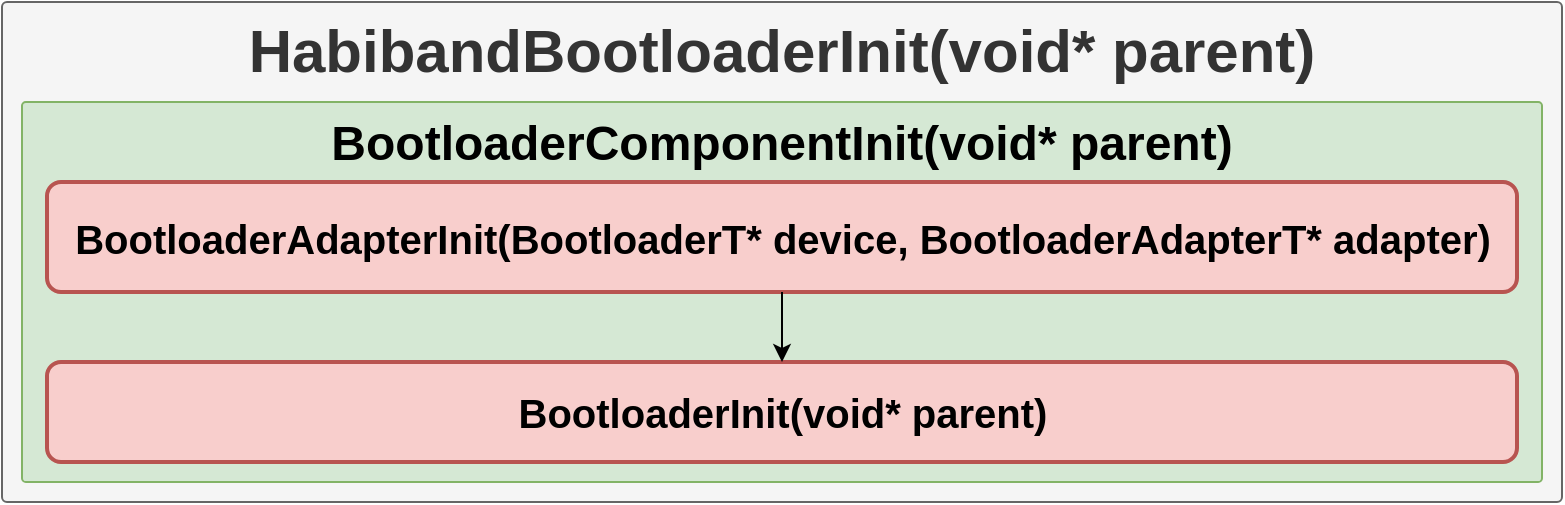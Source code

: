 <mxfile version="13.9.9" type="device" pages="8"><diagram id="EQhAou_zvEscubx9BsLe" name="Initialization"><mxGraphModel dx="2740" dy="806" grid="1" gridSize="10" guides="1" tooltips="1" connect="1" arrows="1" fold="1" page="1" pageScale="1" pageWidth="827" pageHeight="1169" math="0" shadow="0"><root><mxCell id="0"/><mxCell id="1" parent="0"/><mxCell id="KhD2S0dpY6zqO7Lz2CO4-43" value="" style="edgeStyle=orthogonalEdgeStyle;rounded=0;orthogonalLoop=1;jettySize=auto;html=1;fontSize=24;entryX=0.5;entryY=0;entryDx=0;entryDy=0;exitX=0.5;exitY=1;exitDx=0;exitDy=0;" parent="1" edge="1"><mxGeometry relative="1" as="geometry"><mxPoint x="-1397" y="190" as="sourcePoint"/><mxPoint x="-1397" y="225" as="targetPoint"/></mxGeometry></mxCell><mxCell id="Tn6z6TzzC2mBF9WSySF_-2" value="HabibandBootloaderInit(void* parent)" style="rounded=1;whiteSpace=wrap;arcSize=1;verticalAlign=top;fontSize=30;fontStyle=1;fillColor=#f5f5f5;strokeColor=#666666;fontColor=#333333;" parent="1" vertex="1"><mxGeometry x="-1654" width="780" height="250" as="geometry"/></mxCell><mxCell id="Tn6z6TzzC2mBF9WSySF_-5" value="BootloaderComponentInit(void* parent)" style="rounded=1;whiteSpace=wrap;arcSize=1;verticalAlign=top;fontSize=24;fontStyle=1;fillColor=#d5e8d4;strokeColor=#82b366;" parent="1" vertex="1"><mxGeometry x="-1644" y="50" width="760" height="190" as="geometry"/></mxCell><mxCell id="Tn6z6TzzC2mBF9WSySF_-6" value="BootloaderAdapterInit(BootloaderT* device, BootloaderAdapterT* adapter)" style="rounded=1;whiteSpace=wrap;absoluteArcSize=1;arcSize=14;strokeWidth=2;fontSize=20;fillColor=#f8cecc;strokeColor=#b85450;verticalAlign=middle;fontStyle=1;" parent="1" vertex="1"><mxGeometry x="-1631.5" y="90" width="735" height="55" as="geometry"/></mxCell><mxCell id="Tn6z6TzzC2mBF9WSySF_-7" value="BootloaderInit(void* parent)" style="rounded=1;whiteSpace=wrap;absoluteArcSize=1;arcSize=14;strokeWidth=2;fontSize=20;verticalAlign=middle;fontStyle=1;fillColor=#f8cecc;strokeColor=#b85450;" parent="1" vertex="1"><mxGeometry x="-1631.5" y="180" width="735" height="50" as="geometry"/></mxCell><mxCell id="Tn6z6TzzC2mBF9WSySF_-8" value="" style="edgeStyle=orthogonalEdgeStyle;rounded=0;orthogonalLoop=1;jettySize=auto;html=1;fontSize=24;entryX=0.5;entryY=0;entryDx=0;entryDy=0;exitX=0.5;exitY=1;exitDx=0;exitDy=0;" parent="1" source="Tn6z6TzzC2mBF9WSySF_-6" target="Tn6z6TzzC2mBF9WSySF_-7" edge="1"><mxGeometry relative="1" as="geometry"><mxPoint x="-1394" y="360" as="sourcePoint"/><mxPoint x="-1394.26" y="255" as="targetPoint"/></mxGeometry></mxCell></root></mxGraphModel></diagram><diagram id="SISgFj5yGPxr0LMOMYaq" name="TimeSynchronization"><mxGraphModel dx="3567" dy="806" grid="1" gridSize="10" guides="1" tooltips="1" connect="1" arrows="1" fold="1" page="1" pageScale="1" pageWidth="827" pageHeight="1169" math="0" shadow="0"><root><mxCell id="MiS04i1zsp5ImYrdCkIp-0"/><mxCell id="MiS04i1zsp5ImYrdCkIp-1" parent="MiS04i1zsp5ImYrdCkIp-0"/><mxCell id="-2JEEyVmmZxHqqxkoihk-0" value="HabibandBootloaderTimeSynchronization()" style="rounded=1;whiteSpace=wrap;arcSize=1;verticalAlign=top;fontSize=26;fontStyle=1;fillColor=#f5f5f5;strokeColor=#666666;fontColor=#333333;" parent="MiS04i1zsp5ImYrdCkIp-1" vertex="1"><mxGeometry x="-2481" width="641" height="100" as="geometry"/></mxCell><mxCell id="-2JEEyVmmZxHqqxkoihk-1" value="BootloaderTimeSynchronization()" style="rounded=1;whiteSpace=wrap;absoluteArcSize=0;arcSize=1;strokeWidth=1;fillColor=#d5e8d4;strokeColor=#82b366;fontSize=24;verticalAlign=middle;fontStyle=1" parent="MiS04i1zsp5ImYrdCkIp-1" vertex="1"><mxGeometry x="-2470.5" y="40" width="620" height="50" as="geometry"/></mxCell></root></mxGraphModel></diagram><diagram id="pnfVOslRu5w8GlN3IZv4" name="Handler"><mxGraphModel dx="4394" dy="806" grid="1" gridSize="10" guides="1" tooltips="1" connect="1" arrows="1" fold="1" page="1" pageScale="1" pageWidth="827" pageHeight="1169" math="0" shadow="0"><root><mxCell id="DvjNjfBV08ft4x4Bhoxh-0"/><mxCell id="DvjNjfBV08ft4x4Bhoxh-1" parent="DvjNjfBV08ft4x4Bhoxh-0"/><mxCell id="l_MegelKVFdH6vKVnPw8-3" value="HabibandBootloaderHandler()" style="rounded=1;whiteSpace=wrap;arcSize=1;verticalAlign=top;fontSize=24;fontStyle=1;fillColor=#f5f5f5;strokeColor=#666666;fontColor=#333333;" parent="DvjNjfBV08ft4x4Bhoxh-1" vertex="1"><mxGeometry x="-3300" width="637" height="100" as="geometry"/></mxCell><mxCell id="ed4k-qnPfKMpXcJzPxXv-0" value="BootloaderHandler()" style="rounded=1;whiteSpace=wrap;absoluteArcSize=0;arcSize=1;strokeWidth=1;fillColor=#d5e8d4;strokeColor=#82b366;fontSize=24;verticalAlign=middle;fontStyle=1" parent="DvjNjfBV08ft4x4Bhoxh-1" vertex="1"><mxGeometry x="-3293" y="40" width="620" height="50" as="geometry"/></mxCell></root></mxGraphModel></diagram><diagram id="zD4C8Q002wzi0bX1B9tf" name="DownloadingFirmware"><mxGraphModel dx="621" dy="461" grid="1" gridSize="10" guides="1" tooltips="1" connect="1" arrows="1" fold="1" page="1" pageScale="1" pageWidth="827" pageHeight="1169" math="0" shadow="0"><root><mxCell id="vvoQHlrk4PGB1HKHmTjZ-0"/><mxCell id="vvoQHlrk4PGB1HKHmTjZ-1" parent="vvoQHlrk4PGB1HKHmTjZ-0"/><mxCell id="sPQ39JzO27EbJ0PHuHV1-0" value="" style="rounded=1;whiteSpace=wrap;html=1;fontSize=15;arcSize=1;fillColor=#f5f5f5;strokeColor=#666666;fontColor=#333333;" vertex="1" parent="vvoQHlrk4PGB1HKHmTjZ-1"><mxGeometry width="380" height="320" as="geometry"/></mxCell><mxCell id="vvoQHlrk4PGB1HKHmTjZ-9" style="edgeStyle=orthogonalEdgeStyle;rounded=0;orthogonalLoop=1;jettySize=auto;html=1;entryX=0.5;entryY=0;entryDx=0;entryDy=0;fontSize=15;" edge="1" parent="vvoQHlrk4PGB1HKHmTjZ-1" source="vvoQHlrk4PGB1HKHmTjZ-2" target="vvoQHlrk4PGB1HKHmTjZ-7"><mxGeometry relative="1" as="geometry"/></mxCell><mxCell id="vvoQHlrk4PGB1HKHmTjZ-2" value="download request" style="rounded=1;whiteSpace=wrap;html=1;arcSize=3;fillColor=#e1d5e7;strokeColor=#9673a6;fontSize=15;" vertex="1" parent="vvoQHlrk4PGB1HKHmTjZ-1"><mxGeometry x="70" y="10" width="240" height="40" as="geometry"/></mxCell><mxCell id="vvoQHlrk4PGB1HKHmTjZ-11" style="edgeStyle=orthogonalEdgeStyle;rounded=0;orthogonalLoop=1;jettySize=auto;html=1;entryX=0.5;entryY=0;entryDx=0;entryDy=0;fontSize=15;" edge="1" parent="vvoQHlrk4PGB1HKHmTjZ-1" source="vvoQHlrk4PGB1HKHmTjZ-3"><mxGeometry relative="1" as="geometry"><mxPoint x="190" y="180" as="targetPoint"/></mxGeometry></mxCell><mxCell id="vvoQHlrk4PGB1HKHmTjZ-3" value="BootloaderInitLoadFirmware(uint32_t size, uint32_t crc)" style="rounded=1;whiteSpace=wrap;html=1;arcSize=3;fillColor=#f8cecc;strokeColor=#b85450;" vertex="1" parent="vvoQHlrk4PGB1HKHmTjZ-1"><mxGeometry x="10" y="130" width="360" height="30" as="geometry"/></mxCell><mxCell id="vvoQHlrk4PGB1HKHmTjZ-13" style="edgeStyle=orthogonalEdgeStyle;rounded=0;orthogonalLoop=1;jettySize=auto;html=1;fontSize=15;" edge="1" parent="vvoQHlrk4PGB1HKHmTjZ-1" source="vvoQHlrk4PGB1HKHmTjZ-5" target="vvoQHlrk4PGB1HKHmTjZ-6"><mxGeometry relative="1" as="geometry"/></mxCell><mxCell id="vvoQHlrk4PGB1HKHmTjZ-5" value="BootloaderLoad(uint8_t* memory, uint32_t size)" style="rounded=1;whiteSpace=wrap;html=1;arcSize=3;fillColor=#d5e8d4;strokeColor=#82b366;" vertex="1" parent="vvoQHlrk4PGB1HKHmTjZ-1"><mxGeometry x="10" y="180" width="360" height="30" as="geometry"/></mxCell><mxCell id="vvoQHlrk4PGB1HKHmTjZ-14" style="edgeStyle=orthogonalEdgeStyle;rounded=0;orthogonalLoop=1;jettySize=auto;html=1;fontSize=15;" edge="1" parent="vvoQHlrk4PGB1HKHmTjZ-1" source="vvoQHlrk4PGB1HKHmTjZ-6" target="vvoQHlrk4PGB1HKHmTjZ-8"><mxGeometry relative="1" as="geometry"/></mxCell><mxCell id="vvoQHlrk4PGB1HKHmTjZ-6" value="BootloaderConfirmLoadFirmware()" style="rounded=1;whiteSpace=wrap;html=1;arcSize=3;fillColor=#f8cecc;strokeColor=#b85450;" vertex="1" parent="vvoQHlrk4PGB1HKHmTjZ-1"><mxGeometry x="10" y="230" width="360" height="30" as="geometry"/></mxCell><mxCell id="vvoQHlrk4PGB1HKHmTjZ-10" style="edgeStyle=orthogonalEdgeStyle;rounded=0;orthogonalLoop=1;jettySize=auto;html=1;entryX=0.5;entryY=0;entryDx=0;entryDy=0;fontSize=15;" edge="1" parent="vvoQHlrk4PGB1HKHmTjZ-1" source="vvoQHlrk4PGB1HKHmTjZ-7" target="vvoQHlrk4PGB1HKHmTjZ-3"><mxGeometry relative="1" as="geometry"/></mxCell><mxCell id="vvoQHlrk4PGB1HKHmTjZ-7" value="BootloaderStartBoot()" style="rounded=1;whiteSpace=wrap;html=1;arcSize=3;fillColor=#d5e8d4;strokeColor=#82b366;" vertex="1" parent="vvoQHlrk4PGB1HKHmTjZ-1"><mxGeometry x="10" y="80" width="360" height="30" as="geometry"/></mxCell><mxCell id="vvoQHlrk4PGB1HKHmTjZ-8" value="BootloaderInitAppInput()" style="rounded=1;whiteSpace=wrap;html=1;arcSize=3;fillColor=#d5e8d4;strokeColor=#82b366;" vertex="1" parent="vvoQHlrk4PGB1HKHmTjZ-1"><mxGeometry x="10" y="280" width="360" height="30" as="geometry"/></mxCell></root></mxGraphModel></diagram><diagram id="mowhuzNxs-xwLKkpyWww" name="RequestWrite"><mxGraphModel dx="621" dy="461" grid="1" gridSize="10" guides="1" tooltips="1" connect="1" arrows="1" fold="1" page="1" pageScale="1" pageWidth="827" pageHeight="1169" math="0" shadow="0"><root><mxCell id="Uk-2QtS2YKSIOgTgxbzs-0"/><mxCell id="Uk-2QtS2YKSIOgTgxbzs-1" parent="Uk-2QtS2YKSIOgTgxbzs-0"/><mxCell id="wygEpVM9aowDxfHbsEhz-0" value="" style="rounded=1;whiteSpace=wrap;html=1;fontSize=15;arcSize=1;fillColor=#f5f5f5;strokeColor=#666666;fontColor=#333333;" vertex="1" parent="Uk-2QtS2YKSIOgTgxbzs-1"><mxGeometry width="420" height="220" as="geometry"/></mxCell><mxCell id="kpIn2wYGF3afbre9r6Tf-0" style="edgeStyle=orthogonalEdgeStyle;rounded=0;orthogonalLoop=1;jettySize=auto;html=1;entryX=0.5;entryY=0;entryDx=0;entryDy=0;fontSize=15;" edge="1" parent="Uk-2QtS2YKSIOgTgxbzs-1" source="kpIn2wYGF3afbre9r6Tf-1" target="kpIn2wYGF3afbre9r6Tf-9"><mxGeometry relative="1" as="geometry"/></mxCell><mxCell id="kpIn2wYGF3afbre9r6Tf-1" value="request write" style="rounded=1;whiteSpace=wrap;html=1;arcSize=3;fillColor=#e1d5e7;strokeColor=#9673a6;fontSize=15;" vertex="1" parent="Uk-2QtS2YKSIOgTgxbzs-1"><mxGeometry x="90" y="10" width="240" height="40" as="geometry"/></mxCell><mxCell id="kpIn2wYGF3afbre9r6Tf-12" style="edgeStyle=orthogonalEdgeStyle;rounded=0;orthogonalLoop=1;jettySize=auto;html=1;entryX=0.5;entryY=0;entryDx=0;entryDy=0;fontSize=15;" edge="1" parent="Uk-2QtS2YKSIOgTgxbzs-1" source="kpIn2wYGF3afbre9r6Tf-3" target="kpIn2wYGF3afbre9r6Tf-11"><mxGeometry relative="1" as="geometry"/></mxCell><mxCell id="kpIn2wYGF3afbre9r6Tf-3" value="BootloaderWrite(uint32_t start_address, uint8_t* memory, uint32_t size)" style="rounded=1;whiteSpace=wrap;html=1;arcSize=3;fillColor=#d5e8d4;strokeColor=#82b366;" vertex="1" parent="Uk-2QtS2YKSIOgTgxbzs-1"><mxGeometry x="10" y="130" width="400" height="30" as="geometry"/></mxCell><mxCell id="kpIn2wYGF3afbre9r6Tf-8" style="edgeStyle=orthogonalEdgeStyle;rounded=0;orthogonalLoop=1;jettySize=auto;html=1;entryX=0.5;entryY=0;entryDx=0;entryDy=0;fontSize=15;" edge="1" parent="Uk-2QtS2YKSIOgTgxbzs-1" source="kpIn2wYGF3afbre9r6Tf-9" target="kpIn2wYGF3afbre9r6Tf-3"><mxGeometry relative="1" as="geometry"/></mxCell><mxCell id="kpIn2wYGF3afbre9r6Tf-9" value="BootloaderUnLockMemory()" style="rounded=1;whiteSpace=wrap;html=1;arcSize=3;fillColor=#f8cecc;strokeColor=#b85450;" vertex="1" parent="Uk-2QtS2YKSIOgTgxbzs-1"><mxGeometry x="10" y="80" width="400" height="30" as="geometry"/></mxCell><mxCell id="kpIn2wYGF3afbre9r6Tf-11" value="BootloaderLockMemory()" style="rounded=1;whiteSpace=wrap;html=1;arcSize=3;fillColor=#f8cecc;strokeColor=#b85450;" vertex="1" parent="Uk-2QtS2YKSIOgTgxbzs-1"><mxGeometry x="10" y="180" width="400" height="30" as="geometry"/></mxCell></root></mxGraphModel></diagram><diagram id="fcKeoK1iNfftoqvp0U-d" name="RequestErase"><mxGraphModel dx="905" dy="672" grid="1" gridSize="10" guides="1" tooltips="1" connect="1" arrows="1" fold="1" page="1" pageScale="1" pageWidth="827" pageHeight="1169" math="0" shadow="0"><root><mxCell id="RNrB_GAxhadmy82LSlBs-0"/><mxCell id="RNrB_GAxhadmy82LSlBs-1" parent="RNrB_GAxhadmy82LSlBs-0"/><mxCell id="vegvBBFuY46tKYW_gyDH-0" value="" style="rounded=1;whiteSpace=wrap;html=1;fontSize=15;arcSize=1;fillColor=#f5f5f5;strokeColor=#666666;fontColor=#333333;" vertex="1" parent="RNrB_GAxhadmy82LSlBs-1"><mxGeometry width="420" height="220" as="geometry"/></mxCell><mxCell id="neSGp3weL1A5UhSdzbGy-0" style="edgeStyle=orthogonalEdgeStyle;rounded=0;orthogonalLoop=1;jettySize=auto;html=1;entryX=0.5;entryY=0;entryDx=0;entryDy=0;fontSize=15;" edge="1" parent="RNrB_GAxhadmy82LSlBs-1" source="neSGp3weL1A5UhSdzbGy-1" target="neSGp3weL1A5UhSdzbGy-5"><mxGeometry relative="1" as="geometry"/></mxCell><mxCell id="neSGp3weL1A5UhSdzbGy-1" value="request erase" style="rounded=1;whiteSpace=wrap;html=1;arcSize=3;fillColor=#e1d5e7;strokeColor=#9673a6;fontSize=15;" vertex="1" parent="RNrB_GAxhadmy82LSlBs-1"><mxGeometry x="90" y="10" width="240" height="40" as="geometry"/></mxCell><mxCell id="neSGp3weL1A5UhSdzbGy-2" style="edgeStyle=orthogonalEdgeStyle;rounded=0;orthogonalLoop=1;jettySize=auto;html=1;entryX=0.5;entryY=0;entryDx=0;entryDy=0;fontSize=15;" edge="1" parent="RNrB_GAxhadmy82LSlBs-1" source="neSGp3weL1A5UhSdzbGy-3" target="neSGp3weL1A5UhSdzbGy-6"><mxGeometry relative="1" as="geometry"/></mxCell><mxCell id="neSGp3weL1A5UhSdzbGy-3" value="BootloaderErase(uint32_t start_address, uint32_t end_address)" style="rounded=1;whiteSpace=wrap;html=1;arcSize=3;fillColor=#d5e8d4;strokeColor=#82b366;" vertex="1" parent="RNrB_GAxhadmy82LSlBs-1"><mxGeometry x="10" y="130" width="400" height="30" as="geometry"/></mxCell><mxCell id="neSGp3weL1A5UhSdzbGy-4" style="edgeStyle=orthogonalEdgeStyle;rounded=0;orthogonalLoop=1;jettySize=auto;html=1;entryX=0.5;entryY=0;entryDx=0;entryDy=0;fontSize=15;" edge="1" parent="RNrB_GAxhadmy82LSlBs-1" source="neSGp3weL1A5UhSdzbGy-5" target="neSGp3weL1A5UhSdzbGy-3"><mxGeometry relative="1" as="geometry"/></mxCell><mxCell id="neSGp3weL1A5UhSdzbGy-5" value="BootloaderUnLockMemory()" style="rounded=1;whiteSpace=wrap;html=1;arcSize=3;fillColor=#f8cecc;strokeColor=#b85450;" vertex="1" parent="RNrB_GAxhadmy82LSlBs-1"><mxGeometry x="10" y="80" width="400" height="30" as="geometry"/></mxCell><mxCell id="neSGp3weL1A5UhSdzbGy-6" value="BootloaderLockMemory()" style="rounded=1;whiteSpace=wrap;html=1;arcSize=3;fillColor=#f8cecc;strokeColor=#b85450;" vertex="1" parent="RNrB_GAxhadmy82LSlBs-1"><mxGeometry x="10" y="180" width="400" height="30" as="geometry"/></mxCell></root></mxGraphModel></diagram><diagram id="ZMbHuPLCHbkwATfFJrUK" name="RequestRead"><mxGraphModel dx="621" dy="461" grid="1" gridSize="10" guides="1" tooltips="1" connect="1" arrows="1" fold="1" page="1" pageScale="1" pageWidth="827" pageHeight="1169" math="0" shadow="0"><root><mxCell id="B2gcfY8LB5luo9YmVi55-0"/><mxCell id="B2gcfY8LB5luo9YmVi55-1" parent="B2gcfY8LB5luo9YmVi55-0"/><mxCell id="B2gcfY8LB5luo9YmVi55-2" value="" style="rounded=1;whiteSpace=wrap;html=1;fontSize=15;arcSize=1;fillColor=#f5f5f5;strokeColor=#666666;fontColor=#333333;" vertex="1" parent="B2gcfY8LB5luo9YmVi55-1"><mxGeometry width="420" height="120" as="geometry"/></mxCell><mxCell id="B2gcfY8LB5luo9YmVi55-3" style="edgeStyle=orthogonalEdgeStyle;rounded=0;orthogonalLoop=1;jettySize=auto;html=1;entryX=0.5;entryY=0;entryDx=0;entryDy=0;fontSize=15;" edge="1" parent="B2gcfY8LB5luo9YmVi55-1" source="B2gcfY8LB5luo9YmVi55-4"><mxGeometry relative="1" as="geometry"><mxPoint x="210" y="80" as="targetPoint"/></mxGeometry></mxCell><mxCell id="B2gcfY8LB5luo9YmVi55-4" value="request read" style="rounded=1;whiteSpace=wrap;html=1;arcSize=3;fillColor=#e1d5e7;strokeColor=#9673a6;fontSize=15;" vertex="1" parent="B2gcfY8LB5luo9YmVi55-1"><mxGeometry x="90" y="10" width="240" height="40" as="geometry"/></mxCell><mxCell id="B2gcfY8LB5luo9YmVi55-6" value="BootloaderRead(uint32_t start_address, uint8_t* memory, uint32_t size)" style="rounded=1;whiteSpace=wrap;html=1;arcSize=3;fillColor=#d5e8d4;strokeColor=#82b366;" vertex="1" parent="B2gcfY8LB5luo9YmVi55-1"><mxGeometry x="10" y="80" width="400" height="30" as="geometry"/></mxCell></root></mxGraphModel></diagram><diagram id="skdZzt3PCI8-E0qHMwln" name="LaunchingTheApplication"><mxGraphModel dx="621" dy="461" grid="1" gridSize="10" guides="1" tooltips="1" connect="1" arrows="1" fold="1" page="1" pageScale="1" pageWidth="827" pageHeight="1169" math="0" shadow="0"><root><mxCell id="N3KoTDmUY020y4QPbLPu-0"/><mxCell id="N3KoTDmUY020y4QPbLPu-1" parent="N3KoTDmUY020y4QPbLPu-0"/><mxCell id="GYA5Sr_fzn7pQ9w4MDC5-0" value="" style="rounded=1;whiteSpace=wrap;html=1;fontSize=15;arcSize=1;fillColor=#f5f5f5;strokeColor=#666666;fontColor=#333333;" vertex="1" parent="N3KoTDmUY020y4QPbLPu-1"><mxGeometry width="430" height="350" as="geometry"/></mxCell><mxCell id="GYA5Sr_fzn7pQ9w4MDC5-1" style="edgeStyle=orthogonalEdgeStyle;rounded=0;orthogonalLoop=1;jettySize=auto;html=1;entryX=0.5;entryY=0;entryDx=0;entryDy=0;fontSize=15;" edge="1" parent="N3KoTDmUY020y4QPbLPu-1" source="GYA5Sr_fzn7pQ9w4MDC5-2" target="GYA5Sr_fzn7pQ9w4MDC5-3"><mxGeometry relative="1" as="geometry"><mxPoint x="191.25" y="80" as="targetPoint"/></mxGeometry></mxCell><mxCell id="GYA5Sr_fzn7pQ9w4MDC5-2" value="launching the application" style="rounded=1;whiteSpace=wrap;html=1;arcSize=3;fillColor=#e1d5e7;strokeColor=#9673a6;fontSize=15;" vertex="1" parent="N3KoTDmUY020y4QPbLPu-1"><mxGeometry x="96.25" y="10" width="240" height="40" as="geometry"/></mxCell><mxCell id="GYA5Sr_fzn7pQ9w4MDC5-11" style="edgeStyle=orthogonalEdgeStyle;rounded=0;orthogonalLoop=1;jettySize=auto;html=1;entryX=0.5;entryY=0;entryDx=0;entryDy=0;fontSize=15;" edge="1" parent="N3KoTDmUY020y4QPbLPu-1" source="GYA5Sr_fzn7pQ9w4MDC5-3" target="GYA5Sr_fzn7pQ9w4MDC5-4"><mxGeometry relative="1" as="geometry"/></mxCell><mxCell id="GYA5Sr_fzn7pQ9w4MDC5-3" value="BootloaderInitBootInput()" style="rounded=1;whiteSpace=wrap;html=1;arcSize=3;fillColor=#f8cecc;strokeColor=#b85450;" vertex="1" parent="N3KoTDmUY020y4QPbLPu-1"><mxGeometry x="71.25" y="80" width="290" height="30" as="geometry"/></mxCell><mxCell id="GYA5Sr_fzn7pQ9w4MDC5-22" style="edgeStyle=orthogonalEdgeStyle;rounded=0;orthogonalLoop=1;jettySize=auto;html=1;entryX=0.5;entryY=0;entryDx=0;entryDy=0;fontSize=10;" edge="1" parent="N3KoTDmUY020y4QPbLPu-1" source="GYA5Sr_fzn7pQ9w4MDC5-4" target="GYA5Sr_fzn7pQ9w4MDC5-6"><mxGeometry relative="1" as="geometry"/></mxCell><mxCell id="GYA5Sr_fzn7pQ9w4MDC5-4" value="Read Remark" style="rounded=1;whiteSpace=wrap;html=1;arcSize=3;fillColor=#d5e8d4;strokeColor=#82b366;" vertex="1" parent="N3KoTDmUY020y4QPbLPu-1"><mxGeometry x="71.25" y="130" width="290" height="30" as="geometry"/></mxCell><mxCell id="GYA5Sr_fzn7pQ9w4MDC5-5" value="BootloaderCalculateMemoryCrc(BOOTLOADER_APP_START_ADDRESS, Remark.FirmwareSize) == Remark.Crc" style="rounded=1;whiteSpace=wrap;html=1;arcSize=3;fillColor=#fff2cc;strokeColor=#d6b656;" vertex="1" parent="N3KoTDmUY020y4QPbLPu-1"><mxGeometry x="10" y="220" width="412.5" height="30" as="geometry"/></mxCell><mxCell id="GYA5Sr_fzn7pQ9w4MDC5-6" value="Remark.FirmwareSize != -1" style="rounded=1;whiteSpace=wrap;html=1;arcSize=3;fillColor=#fff2cc;strokeColor=#d6b656;" vertex="1" parent="N3KoTDmUY020y4QPbLPu-1"><mxGeometry x="10" y="180" width="412.5" height="20" as="geometry"/></mxCell><mxCell id="GYA5Sr_fzn7pQ9w4MDC5-7" value="Bootloader.Remark.State.BootIsEnabled = false" style="rounded=1;whiteSpace=wrap;html=1;arcSize=3;fillColor=#fff2cc;strokeColor=#d6b656;" vertex="1" parent="N3KoTDmUY020y4QPbLPu-1"><mxGeometry x="10" y="250" width="412.5" height="20" as="geometry"/></mxCell><mxCell id="GYA5Sr_fzn7pQ9w4MDC5-16" style="edgeStyle=orthogonalEdgeStyle;rounded=0;orthogonalLoop=1;jettySize=auto;html=1;entryX=0.5;entryY=0;entryDx=0;entryDy=0;fontSize=10;exitX=0.5;exitY=1;exitDx=0;exitDy=0;" edge="1" parent="N3KoTDmUY020y4QPbLPu-1" source="GYA5Sr_fzn7pQ9w4MDC5-7" target="GYA5Sr_fzn7pQ9w4MDC5-10"><mxGeometry relative="1" as="geometry"><mxPoint x="217.5" y="370" as="sourcePoint"/></mxGeometry></mxCell><mxCell id="GYA5Sr_fzn7pQ9w4MDC5-17" value="accepted" style="edgeLabel;html=1;align=center;verticalAlign=middle;resizable=0;points=[];fontSize=10;" vertex="1" connectable="0" parent="GYA5Sr_fzn7pQ9w4MDC5-16"><mxGeometry x="-0.187" relative="1" as="geometry"><mxPoint as="offset"/></mxGeometry></mxCell><mxCell id="GYA5Sr_fzn7pQ9w4MDC5-10" value="PrivateBootloaderStartApp()" style="rounded=1;whiteSpace=wrap;html=1;arcSize=3;fillColor=#d5e8d4;strokeColor=#82b366;" vertex="1" parent="N3KoTDmUY020y4QPbLPu-1"><mxGeometry x="72.5" y="310" width="290" height="30" as="geometry"/></mxCell><mxCell id="GYA5Sr_fzn7pQ9w4MDC5-20" value="Remark.Key == BOOTLOADER_REMARK_KEY" style="rounded=1;whiteSpace=wrap;html=1;arcSize=3;fillColor=#fff2cc;strokeColor=#d6b656;" vertex="1" parent="N3KoTDmUY020y4QPbLPu-1"><mxGeometry x="10" y="200" width="412.5" height="20" as="geometry"/></mxCell></root></mxGraphModel></diagram></mxfile>